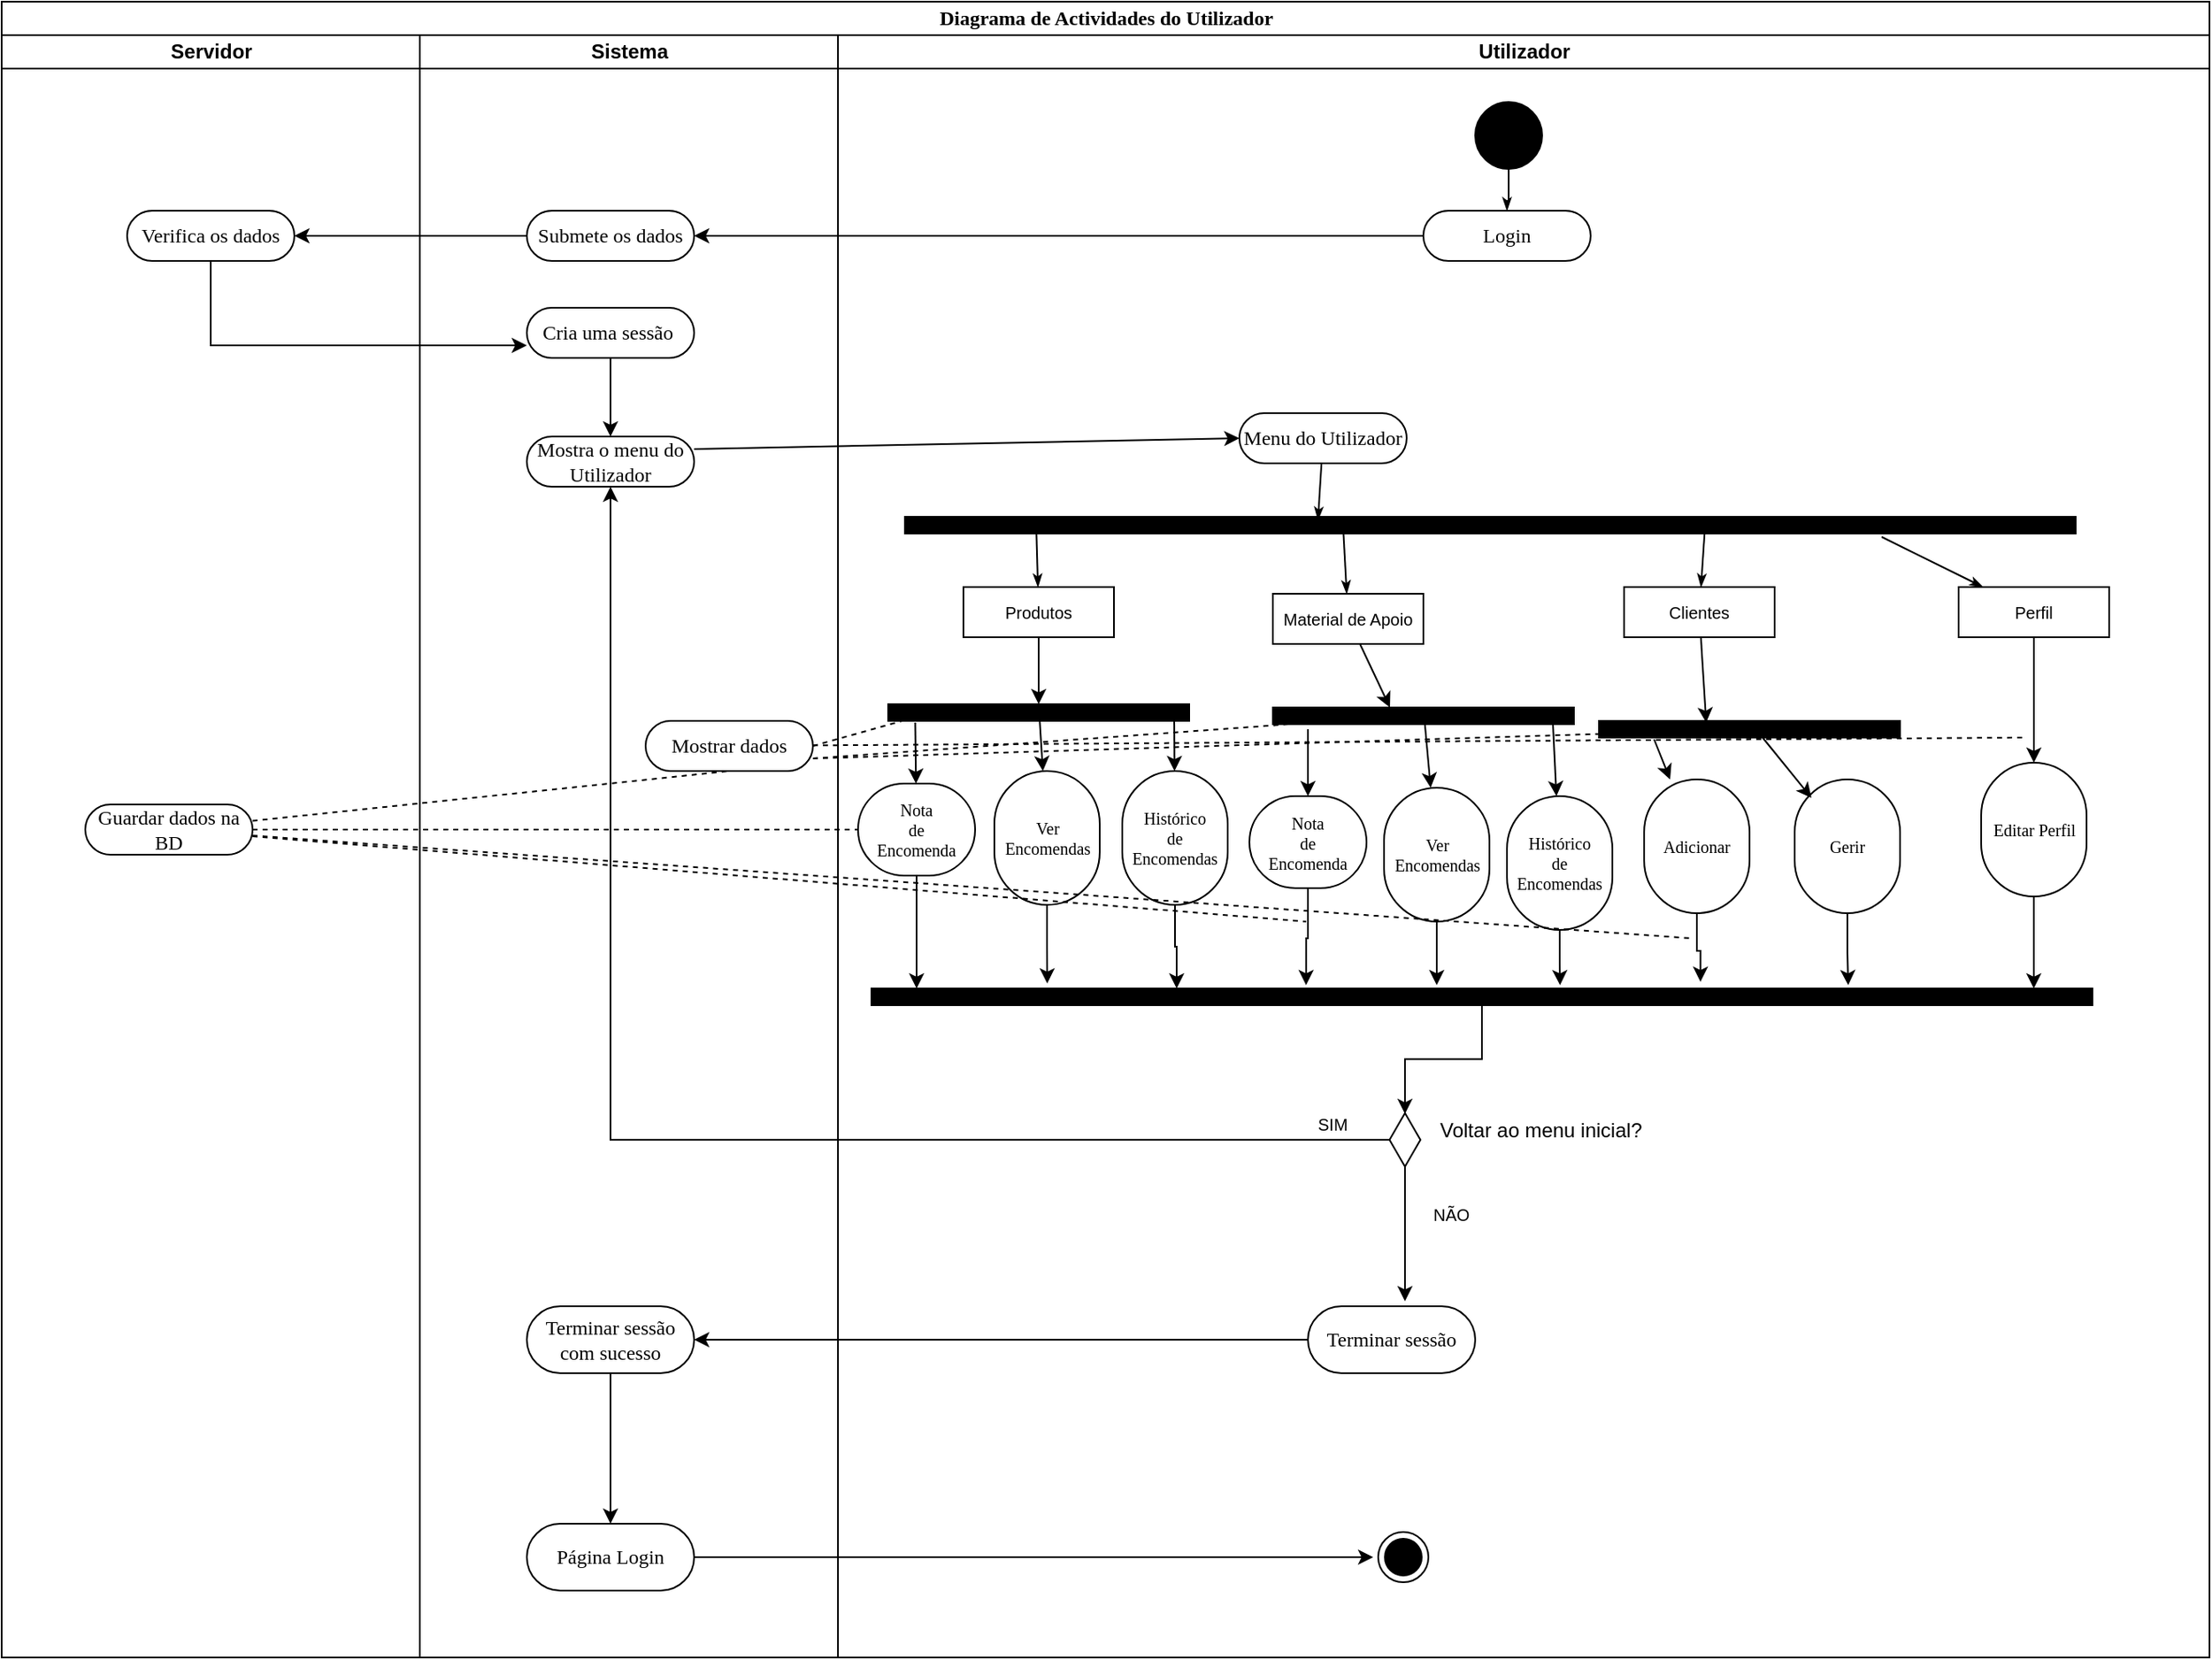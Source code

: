 <mxfile version="10.7.1" type="device"><diagram name="Page-1" id="0783ab3e-0a74-02c8-0abd-f7b4e66b4bec"><mxGraphModel dx="1394" dy="747" grid="1" gridSize="10" guides="1" tooltips="1" connect="1" arrows="1" fold="1" page="1" pageScale="1" pageWidth="850" pageHeight="1100" background="#ffffff" math="0" shadow="0"><root><mxCell id="0"/><mxCell id="1" parent="0"/><mxCell id="1c1d494c118603dd-1" value="Diagrama de Actividades do Utilizador" style="swimlane;html=1;childLayout=stackLayout;startSize=20;rounded=0;shadow=0;comic=0;labelBackgroundColor=none;strokeColor=#000000;strokeWidth=1;fillColor=#ffffff;fontFamily=Verdana;fontSize=12;fontColor=#000000;align=center;" parent="1" vertex="1"><mxGeometry x="40" y="20" width="1320" height="990" as="geometry"/></mxCell><mxCell id="1c1d494c118603dd-2" value="Servidor" style="swimlane;html=1;startSize=20;" parent="1c1d494c118603dd-1" vertex="1"><mxGeometry y="20" width="250" height="970" as="geometry"/></mxCell><mxCell id="5uIBPDxgQoCGLIKqk_p2-4" value="Verifica os dados" style="rounded=1;whiteSpace=wrap;html=1;shadow=0;comic=0;labelBackgroundColor=none;strokeColor=#000000;strokeWidth=1;fillColor=#ffffff;fontFamily=Verdana;fontSize=12;fontColor=#000000;align=center;arcSize=50;" parent="1c1d494c118603dd-2" vertex="1"><mxGeometry x="75" y="105" width="100" height="30" as="geometry"/></mxCell><mxCell id="5uIBPDxgQoCGLIKqk_p2-99" value="Guardar dados na BD" style="rounded=1;whiteSpace=wrap;html=1;shadow=0;comic=0;labelBackgroundColor=none;strokeColor=#000000;strokeWidth=1;fillColor=#ffffff;fontFamily=Verdana;fontSize=12;fontColor=#000000;align=center;arcSize=50;" parent="1c1d494c118603dd-2" vertex="1"><mxGeometry x="50" y="460" width="100" height="30" as="geometry"/></mxCell><mxCell id="5uIBPDxgQoCGLIKqk_p2-3" style="edgeStyle=orthogonalEdgeStyle;rounded=0;orthogonalLoop=1;jettySize=auto;html=1;entryX=1;entryY=0.5;entryDx=0;entryDy=0;" parent="1c1d494c118603dd-1" source="60571a20871a0731-8" target="5uIBPDxgQoCGLIKqk_p2-2" edge="1"><mxGeometry relative="1" as="geometry"/></mxCell><mxCell id="5uIBPDxgQoCGLIKqk_p2-5" style="edgeStyle=orthogonalEdgeStyle;rounded=0;orthogonalLoop=1;jettySize=auto;html=1;entryX=1;entryY=0.5;entryDx=0;entryDy=0;" parent="1c1d494c118603dd-1" source="5uIBPDxgQoCGLIKqk_p2-2" target="5uIBPDxgQoCGLIKqk_p2-4" edge="1"><mxGeometry relative="1" as="geometry"><mxPoint x="180" y="140" as="targetPoint"/></mxGeometry></mxCell><mxCell id="5uIBPDxgQoCGLIKqk_p2-10" style="edgeStyle=orthogonalEdgeStyle;rounded=0;orthogonalLoop=1;jettySize=auto;html=1;entryX=0;entryY=0.75;entryDx=0;entryDy=0;" parent="1c1d494c118603dd-1" source="5uIBPDxgQoCGLIKqk_p2-4" target="5uIBPDxgQoCGLIKqk_p2-7" edge="1"><mxGeometry relative="1" as="geometry"><mxPoint x="125" y="220" as="targetPoint"/><Array as="points"><mxPoint x="125" y="206"/></Array></mxGeometry></mxCell><mxCell id="5uIBPDxgQoCGLIKqk_p2-34" value="" style="endArrow=classic;html=1;exitX=1;exitY=0.25;exitDx=0;exitDy=0;entryX=0;entryY=0.5;entryDx=0;entryDy=0;" parent="1c1d494c118603dd-1" source="5uIBPDxgQoCGLIKqk_p2-12" target="1c1d494c118603dd-6" edge="1"><mxGeometry width="50" height="50" relative="1" as="geometry"><mxPoint x="456.5" y="271" as="sourcePoint"/><mxPoint x="457" y="311" as="targetPoint"/></mxGeometry></mxCell><mxCell id="5uIBPDxgQoCGLIKqk_p2-105" style="edgeStyle=orthogonalEdgeStyle;rounded=0;orthogonalLoop=1;jettySize=auto;html=1;entryX=1;entryY=0.5;entryDx=0;entryDy=0;fontSize=10;" parent="1c1d494c118603dd-1" source="5uIBPDxgQoCGLIKqk_p2-104" target="5uIBPDxgQoCGLIKqk_p2-100" edge="1"><mxGeometry relative="1" as="geometry"/></mxCell><mxCell id="1c1d494c118603dd-3" value="Sistema" style="swimlane;html=1;startSize=20;" parent="1c1d494c118603dd-1" vertex="1"><mxGeometry x="250" y="20" width="250" height="970" as="geometry"/></mxCell><mxCell id="5uIBPDxgQoCGLIKqk_p2-2" value="Submete os dados" style="rounded=1;whiteSpace=wrap;html=1;shadow=0;comic=0;labelBackgroundColor=none;strokeColor=#000000;strokeWidth=1;fillColor=#ffffff;fontFamily=Verdana;fontSize=12;fontColor=#000000;align=center;arcSize=50;" parent="1c1d494c118603dd-3" vertex="1"><mxGeometry x="64" y="105" width="100" height="30" as="geometry"/></mxCell><mxCell id="5uIBPDxgQoCGLIKqk_p2-7" value="Cria uma sessão&amp;nbsp;" style="rounded=1;whiteSpace=wrap;html=1;shadow=0;comic=0;labelBackgroundColor=none;strokeColor=#000000;strokeWidth=1;fillColor=#ffffff;fontFamily=Verdana;fontSize=12;fontColor=#000000;align=center;arcSize=50;" parent="1c1d494c118603dd-3" vertex="1"><mxGeometry x="64" y="163" width="100" height="30" as="geometry"/></mxCell><mxCell id="5uIBPDxgQoCGLIKqk_p2-12" value="Mostra o menu do Utilizador" style="rounded=1;whiteSpace=wrap;html=1;shadow=0;comic=0;labelBackgroundColor=none;strokeColor=#000000;strokeWidth=1;fillColor=#ffffff;fontFamily=Verdana;fontSize=12;fontColor=#000000;align=center;arcSize=50;" parent="1c1d494c118603dd-3" vertex="1"><mxGeometry x="64" y="240" width="100" height="30" as="geometry"/></mxCell><mxCell id="5uIBPDxgQoCGLIKqk_p2-103" style="edgeStyle=orthogonalEdgeStyle;rounded=0;orthogonalLoop=1;jettySize=auto;html=1;entryX=0.5;entryY=0;entryDx=0;entryDy=0;fontSize=10;" parent="1c1d494c118603dd-3" source="5uIBPDxgQoCGLIKqk_p2-100" target="5uIBPDxgQoCGLIKqk_p2-101" edge="1"><mxGeometry relative="1" as="geometry"/></mxCell><mxCell id="5uIBPDxgQoCGLIKqk_p2-100" value="Terminar sessão com sucesso" style="rounded=1;whiteSpace=wrap;html=1;shadow=0;comic=0;labelBackgroundColor=none;strokeColor=#000000;strokeWidth=1;fillColor=#ffffff;fontFamily=Verdana;fontSize=12;fontColor=#000000;align=center;arcSize=50;" parent="1c1d494c118603dd-3" vertex="1"><mxGeometry x="64" y="760" width="100" height="40" as="geometry"/></mxCell><mxCell id="5uIBPDxgQoCGLIKqk_p2-101" value="Página Login" style="rounded=1;whiteSpace=wrap;html=1;shadow=0;comic=0;labelBackgroundColor=none;strokeColor=#000000;strokeWidth=1;fillColor=#ffffff;fontFamily=Verdana;fontSize=12;fontColor=#000000;align=center;arcSize=50;" parent="1c1d494c118603dd-3" vertex="1"><mxGeometry x="64" y="890" width="100" height="40" as="geometry"/></mxCell><mxCell id="5uIBPDxgQoCGLIKqk_p2-98" value="Mostrar dados" style="rounded=1;whiteSpace=wrap;html=1;shadow=0;comic=0;labelBackgroundColor=none;strokeColor=#000000;strokeWidth=1;fillColor=#ffffff;fontFamily=Verdana;fontSize=12;fontColor=#000000;align=center;arcSize=50;" parent="1c1d494c118603dd-3" vertex="1"><mxGeometry x="135" y="410" width="100" height="30" as="geometry"/></mxCell><mxCell id="5uIBPDxgQoCGLIKqk_p2-121" style="edgeStyle=orthogonalEdgeStyle;rounded=0;orthogonalLoop=1;jettySize=auto;html=1;entryX=0.5;entryY=1;entryDx=0;entryDy=0;fontSize=10;" parent="1c1d494c118603dd-1" source="5uIBPDxgQoCGLIKqk_p2-119" target="5uIBPDxgQoCGLIKqk_p2-12" edge="1"><mxGeometry relative="1" as="geometry"/></mxCell><mxCell id="5uIBPDxgQoCGLIKqk_p2-138" value="" style="endArrow=none;dashed=1;html=1;fontSize=10;exitX=1;exitY=0.5;exitDx=0;exitDy=0;entryX=0.067;entryY=0.9;entryDx=0;entryDy=0;entryPerimeter=0;" parent="1c1d494c118603dd-1" source="5uIBPDxgQoCGLIKqk_p2-98" target="5uIBPDxgQoCGLIKqk_p2-32" edge="1"><mxGeometry width="50" height="50" relative="1" as="geometry"><mxPoint x="535" y="494.057" as="sourcePoint"/><mxPoint x="750" y="490" as="targetPoint"/></mxGeometry></mxCell><mxCell id="5uIBPDxgQoCGLIKqk_p2-139" value="" style="endArrow=none;dashed=1;html=1;fontSize=10;exitX=1;exitY=0.75;exitDx=0;exitDy=0;entryX=0.056;entryY=1;entryDx=0;entryDy=0;entryPerimeter=0;" parent="1c1d494c118603dd-1" source="5uIBPDxgQoCGLIKqk_p2-98" target="5uIBPDxgQoCGLIKqk_p2-76" edge="1"><mxGeometry width="50" height="50" relative="1" as="geometry"><mxPoint x="545" y="504.057" as="sourcePoint"/><mxPoint x="760" y="500" as="targetPoint"/></mxGeometry></mxCell><mxCell id="5uIBPDxgQoCGLIKqk_p2-142" value="" style="endArrow=none;dashed=1;html=1;fontSize=10;exitX=1;exitY=0.75;exitDx=0;exitDy=0;" parent="1c1d494c118603dd-1" source="5uIBPDxgQoCGLIKqk_p2-98" target="5uIBPDxgQoCGLIKqk_p2-85" edge="1"><mxGeometry width="50" height="50" relative="1" as="geometry"><mxPoint x="495" y="463" as="sourcePoint"/><mxPoint x="780" y="442" as="targetPoint"/></mxGeometry></mxCell><mxCell id="5uIBPDxgQoCGLIKqk_p2-144" value="" style="endArrow=none;dashed=1;html=1;fontSize=10;" parent="1c1d494c118603dd-1" source="5uIBPDxgQoCGLIKqk_p2-99" target="5uIBPDxgQoCGLIKqk_p2-36" edge="1"><mxGeometry width="50" height="50" relative="1" as="geometry"><mxPoint x="170" y="564" as="sourcePoint"/><mxPoint x="640" y="548.893" as="targetPoint"/></mxGeometry></mxCell><mxCell id="5uIBPDxgQoCGLIKqk_p2-158" value="" style="endArrow=none;dashed=1;html=1;fontSize=10;entryX=0.5;entryY=1;entryDx=0;entryDy=0;" parent="1c1d494c118603dd-1" source="5uIBPDxgQoCGLIKqk_p2-99" target="5uIBPDxgQoCGLIKqk_p2-98" edge="1"><mxGeometry width="50" height="50" relative="1" as="geometry"><mxPoint x="120" y="459" as="sourcePoint"/><mxPoint x="482" y="459" as="targetPoint"/></mxGeometry></mxCell><mxCell id="1c1d494c118603dd-4" value="Utilizador" style="swimlane;html=1;startSize=20;" parent="1c1d494c118603dd-1" vertex="1"><mxGeometry x="500" y="20" width="820" height="970" as="geometry"><mxRectangle x="500" y="20" width="80" height="970" as="alternateBounds"/></mxGeometry></mxCell><mxCell id="1c1d494c118603dd-27" style="edgeStyle=orthogonalEdgeStyle;rounded=0;html=1;labelBackgroundColor=none;startArrow=none;startFill=0;startSize=5;endArrow=classicThin;endFill=1;endSize=5;jettySize=auto;orthogonalLoop=1;strokeColor=#000000;strokeWidth=1;fontFamily=Verdana;fontSize=12;fontColor=#000000;" parent="1c1d494c118603dd-4" source="60571a20871a0731-4" target="60571a20871a0731-8" edge="1"><mxGeometry relative="1" as="geometry"/></mxCell><mxCell id="60571a20871a0731-4" value="" style="ellipse;whiteSpace=wrap;html=1;rounded=0;shadow=0;comic=0;labelBackgroundColor=none;strokeColor=#000000;strokeWidth=1;fillColor=#000000;fontFamily=Verdana;fontSize=12;fontColor=#000000;align=center;" parent="1c1d494c118603dd-4" vertex="1"><mxGeometry x="381" y="40" width="40" height="40" as="geometry"/></mxCell><mxCell id="60571a20871a0731-8" value="Login" style="rounded=1;whiteSpace=wrap;html=1;shadow=0;comic=0;labelBackgroundColor=none;strokeColor=#000000;strokeWidth=1;fillColor=#ffffff;fontFamily=Verdana;fontSize=12;fontColor=#000000;align=center;arcSize=50;" parent="1c1d494c118603dd-4" vertex="1"><mxGeometry x="350" y="105" width="100" height="30" as="geometry"/></mxCell><mxCell id="1c1d494c118603dd-6" value="Menu do Utilizador" style="rounded=1;whiteSpace=wrap;html=1;shadow=0;comic=0;labelBackgroundColor=none;strokeColor=#000000;strokeWidth=1;fillColor=#ffffff;fontFamily=Verdana;fontSize=12;fontColor=#000000;align=center;arcSize=50;" parent="1c1d494c118603dd-4" vertex="1"><mxGeometry x="240" y="226" width="100" height="30" as="geometry"/></mxCell><mxCell id="5uIBPDxgQoCGLIKqk_p2-14" value="" style="whiteSpace=wrap;html=1;rounded=0;shadow=0;comic=0;labelBackgroundColor=none;strokeColor=#000000;strokeWidth=1;fillColor=#000000;fontFamily=Verdana;fontSize=12;fontColor=#000000;align=center;rotation=0;" parent="1c1d494c118603dd-4" vertex="1"><mxGeometry x="40" y="288" width="700" height="10" as="geometry"/></mxCell><mxCell id="5uIBPDxgQoCGLIKqk_p2-21" style="edgeStyle=none;rounded=0;html=1;labelBackgroundColor=none;startArrow=none;startFill=0;startSize=5;endArrow=classicThin;endFill=1;endSize=5;jettySize=auto;orthogonalLoop=1;strokeColor=#000000;strokeWidth=1;fontFamily=Verdana;fontSize=12;fontColor=#000000;exitX=0.112;exitY=0.1;exitDx=0;exitDy=0;exitPerimeter=0;" parent="1c1d494c118603dd-4" source="5uIBPDxgQoCGLIKqk_p2-14" target="5uIBPDxgQoCGLIKqk_p2-22" edge="1"><mxGeometry relative="1" as="geometry"><mxPoint x="60" y="298" as="sourcePoint"/><mxPoint x="60.35" y="328" as="targetPoint"/></mxGeometry></mxCell><mxCell id="5uIBPDxgQoCGLIKqk_p2-22" value="&lt;font style=&quot;font-size: 10px&quot;&gt;Produtos&lt;/font&gt;" style="rounded=0;whiteSpace=wrap;html=1;" parent="1c1d494c118603dd-4" vertex="1"><mxGeometry x="75" y="330" width="90" height="30" as="geometry"/></mxCell><mxCell id="5uIBPDxgQoCGLIKqk_p2-23" value="&lt;font style=&quot;font-size: 10px&quot;&gt;Material de Apoio&lt;/font&gt;" style="rounded=0;whiteSpace=wrap;html=1;" parent="1c1d494c118603dd-4" vertex="1"><mxGeometry x="260" y="334" width="90" height="30" as="geometry"/></mxCell><mxCell id="5uIBPDxgQoCGLIKqk_p2-24" value="&lt;font style=&quot;font-size: 10px&quot;&gt;Clientes&lt;/font&gt;" style="rounded=0;whiteSpace=wrap;html=1;" parent="1c1d494c118603dd-4" vertex="1"><mxGeometry x="470" y="330" width="90" height="30" as="geometry"/></mxCell><mxCell id="5uIBPDxgQoCGLIKqk_p2-25" style="edgeStyle=none;rounded=0;html=1;labelBackgroundColor=none;startArrow=none;startFill=0;startSize=5;endArrow=classicThin;endFill=1;endSize=5;jettySize=auto;orthogonalLoop=1;strokeColor=#000000;strokeWidth=1;fontFamily=Verdana;fontSize=12;fontColor=#000000;exitX=0.374;exitY=0.2;exitDx=0;exitDy=0;exitPerimeter=0;" parent="1c1d494c118603dd-4" source="5uIBPDxgQoCGLIKqk_p2-14" target="5uIBPDxgQoCGLIKqk_p2-23" edge="1"><mxGeometry relative="1" as="geometry"><mxPoint x="155.55" y="300" as="sourcePoint"/><mxPoint x="155.85" y="330" as="targetPoint"/></mxGeometry></mxCell><mxCell id="5uIBPDxgQoCGLIKqk_p2-26" style="edgeStyle=none;rounded=0;html=1;labelBackgroundColor=none;startArrow=none;startFill=0;startSize=5;endArrow=classicThin;endFill=1;endSize=5;jettySize=auto;orthogonalLoop=1;strokeColor=#000000;strokeWidth=1;fontFamily=Verdana;fontSize=12;fontColor=#000000;exitX=0.683;exitY=1;exitDx=0;exitDy=0;exitPerimeter=0;" parent="1c1d494c118603dd-4" source="5uIBPDxgQoCGLIKqk_p2-14" target="5uIBPDxgQoCGLIKqk_p2-24" edge="1"><mxGeometry relative="1" as="geometry"><mxPoint x="254.55" y="298" as="sourcePoint"/><mxPoint x="254.85" y="328" as="targetPoint"/></mxGeometry></mxCell><mxCell id="5uIBPDxgQoCGLIKqk_p2-27" style="edgeStyle=none;rounded=0;html=1;labelBackgroundColor=none;startArrow=none;startFill=0;startSize=5;endArrow=classicThin;endFill=1;endSize=5;jettySize=auto;orthogonalLoop=1;strokeColor=#000000;strokeWidth=1;fontFamily=Verdana;fontSize=12;fontColor=#000000;" parent="1c1d494c118603dd-4" target="5uIBPDxgQoCGLIKqk_p2-28" edge="1"><mxGeometry relative="1" as="geometry"><mxPoint x="624" y="300" as="sourcePoint"/><mxPoint x="360.35" y="328" as="targetPoint"/></mxGeometry></mxCell><mxCell id="5uIBPDxgQoCGLIKqk_p2-28" value="&lt;font style=&quot;font-size: 10px&quot;&gt;Perfil&lt;/font&gt;" style="rounded=0;whiteSpace=wrap;html=1;" parent="1c1d494c118603dd-4" vertex="1"><mxGeometry x="670" y="330" width="90" height="30" as="geometry"/></mxCell><mxCell id="5uIBPDxgQoCGLIKqk_p2-31" value="" style="endArrow=classic;html=1;exitX=0.5;exitY=1;exitDx=0;exitDy=0;entryX=0.5;entryY=0;entryDx=0;entryDy=0;" parent="1c1d494c118603dd-4" source="5uIBPDxgQoCGLIKqk_p2-22" target="5uIBPDxgQoCGLIKqk_p2-32" edge="1"><mxGeometry width="50" height="50" relative="1" as="geometry"><mxPoint x="100" y="450" as="sourcePoint"/><mxPoint x="105" y="400" as="targetPoint"/></mxGeometry></mxCell><mxCell id="5uIBPDxgQoCGLIKqk_p2-32" value="" style="whiteSpace=wrap;html=1;rounded=0;shadow=0;comic=0;labelBackgroundColor=none;strokeColor=#000000;strokeWidth=1;fillColor=#000000;fontFamily=Verdana;fontSize=12;fontColor=#000000;align=center;rotation=0;" parent="1c1d494c118603dd-4" vertex="1"><mxGeometry x="30" y="400" width="180" height="10" as="geometry"/></mxCell><mxCell id="5uIBPDxgQoCGLIKqk_p2-110" style="edgeStyle=orthogonalEdgeStyle;rounded=0;orthogonalLoop=1;jettySize=auto;html=1;entryX=0.037;entryY=0;entryDx=0;entryDy=0;entryPerimeter=0;fontSize=10;" parent="1c1d494c118603dd-4" source="5uIBPDxgQoCGLIKqk_p2-36" target="5uIBPDxgQoCGLIKqk_p2-109" edge="1"><mxGeometry relative="1" as="geometry"/></mxCell><mxCell id="5uIBPDxgQoCGLIKqk_p2-36" value="Nota &lt;br&gt;de &lt;br&gt;Encomenda" style="rounded=1;whiteSpace=wrap;html=1;shadow=0;comic=0;labelBackgroundColor=none;strokeColor=#000000;strokeWidth=1;fillColor=#ffffff;fontFamily=Verdana;fontSize=10;fontColor=#000000;align=center;arcSize=50;" parent="1c1d494c118603dd-4" vertex="1"><mxGeometry x="12" y="447.5" width="70" height="55" as="geometry"/></mxCell><mxCell id="5uIBPDxgQoCGLIKqk_p2-111" style="edgeStyle=orthogonalEdgeStyle;rounded=0;orthogonalLoop=1;jettySize=auto;html=1;entryX=0.144;entryY=-0.3;entryDx=0;entryDy=0;entryPerimeter=0;fontSize=10;" parent="1c1d494c118603dd-4" source="5uIBPDxgQoCGLIKqk_p2-38" target="5uIBPDxgQoCGLIKqk_p2-109" edge="1"><mxGeometry relative="1" as="geometry"/></mxCell><mxCell id="5uIBPDxgQoCGLIKqk_p2-38" value="Ver &lt;br&gt;Encomendas" style="rounded=1;whiteSpace=wrap;html=1;shadow=0;comic=0;labelBackgroundColor=none;strokeColor=#000000;strokeWidth=1;fillColor=#ffffff;fontFamily=Verdana;fontSize=10;fontColor=#000000;align=center;arcSize=50;direction=south;" parent="1c1d494c118603dd-4" vertex="1"><mxGeometry x="93.5" y="440" width="63" height="80" as="geometry"/></mxCell><mxCell id="5uIBPDxgQoCGLIKqk_p2-40" value="" style="endArrow=classic;html=1;exitX=0.5;exitY=0;exitDx=0;exitDy=0;" parent="1c1d494c118603dd-4" source="5uIBPDxgQoCGLIKqk_p2-32" target="5uIBPDxgQoCGLIKqk_p2-38" edge="1"><mxGeometry width="50" height="50" relative="1" as="geometry"><mxPoint x="125" y="411" as="sourcePoint"/><mxPoint x="125" y="440" as="targetPoint"/></mxGeometry></mxCell><mxCell id="5uIBPDxgQoCGLIKqk_p2-112" style="edgeStyle=orthogonalEdgeStyle;rounded=0;orthogonalLoop=1;jettySize=auto;html=1;entryX=0.25;entryY=0;entryDx=0;entryDy=0;fontSize=10;" parent="1c1d494c118603dd-4" source="5uIBPDxgQoCGLIKqk_p2-41" target="5uIBPDxgQoCGLIKqk_p2-109" edge="1"><mxGeometry relative="1" as="geometry"/></mxCell><mxCell id="5uIBPDxgQoCGLIKqk_p2-41" value="Histórico&lt;br&gt;de&lt;br&gt;Encomendas&lt;br&gt;" style="rounded=1;whiteSpace=wrap;html=1;shadow=0;comic=0;labelBackgroundColor=none;strokeColor=#000000;strokeWidth=1;fillColor=#ffffff;fontFamily=Verdana;fontSize=10;fontColor=#000000;align=center;arcSize=50;direction=south;" parent="1c1d494c118603dd-4" vertex="1"><mxGeometry x="170" y="440" width="63" height="80" as="geometry"/></mxCell><mxCell id="5uIBPDxgQoCGLIKqk_p2-42" value="" style="endArrow=classic;html=1;" parent="1c1d494c118603dd-4" target="5uIBPDxgQoCGLIKqk_p2-41" edge="1"><mxGeometry width="50" height="50" relative="1" as="geometry"><mxPoint x="201" y="405" as="sourcePoint"/><mxPoint x="201" y="445" as="targetPoint"/></mxGeometry></mxCell><mxCell id="5uIBPDxgQoCGLIKqk_p2-35" value="" style="endArrow=classic;html=1;exitX=0.09;exitY=1.1;exitDx=0;exitDy=0;exitPerimeter=0;" parent="1c1d494c118603dd-4" source="5uIBPDxgQoCGLIKqk_p2-32" target="5uIBPDxgQoCGLIKqk_p2-36" edge="1"><mxGeometry width="50" height="50" relative="1" as="geometry"><mxPoint x="30" y="420" as="sourcePoint"/><mxPoint x="39" y="440" as="targetPoint"/></mxGeometry></mxCell><mxCell id="5uIBPDxgQoCGLIKqk_p2-47" value="" style="endArrow=classic;html=1;entryX=0.389;entryY=0;entryDx=0;entryDy=0;entryPerimeter=0;" parent="1c1d494c118603dd-4" source="5uIBPDxgQoCGLIKqk_p2-23" target="5uIBPDxgQoCGLIKqk_p2-76" edge="1"><mxGeometry width="50" height="50" relative="1" as="geometry"><mxPoint x="335" y="360" as="sourcePoint"/><mxPoint x="335" y="400" as="targetPoint"/></mxGeometry></mxCell><mxCell id="5uIBPDxgQoCGLIKqk_p2-76" value="" style="whiteSpace=wrap;html=1;rounded=0;shadow=0;comic=0;labelBackgroundColor=none;strokeColor=#000000;strokeWidth=1;fillColor=#000000;fontFamily=Verdana;fontSize=12;fontColor=#000000;align=center;rotation=0;" parent="1c1d494c118603dd-4" vertex="1"><mxGeometry x="260" y="402" width="180" height="10" as="geometry"/></mxCell><mxCell id="5uIBPDxgQoCGLIKqk_p2-77" value="Nota &lt;br&gt;de &lt;br&gt;Encomenda" style="rounded=1;whiteSpace=wrap;html=1;shadow=0;comic=0;labelBackgroundColor=none;strokeColor=#000000;strokeWidth=1;fillColor=#ffffff;fontFamily=Verdana;fontSize=10;fontColor=#000000;align=center;arcSize=50;" parent="1c1d494c118603dd-4" vertex="1"><mxGeometry x="246" y="455" width="70" height="55" as="geometry"/></mxCell><mxCell id="5uIBPDxgQoCGLIKqk_p2-114" style="edgeStyle=orthogonalEdgeStyle;rounded=0;orthogonalLoop=1;jettySize=auto;html=1;entryX=0.463;entryY=-0.2;entryDx=0;entryDy=0;entryPerimeter=0;fontSize=10;" parent="1c1d494c118603dd-4" source="5uIBPDxgQoCGLIKqk_p2-78" target="5uIBPDxgQoCGLIKqk_p2-109" edge="1"><mxGeometry relative="1" as="geometry"/></mxCell><mxCell id="5uIBPDxgQoCGLIKqk_p2-78" value="Ver &lt;br&gt;Encomendas" style="rounded=1;whiteSpace=wrap;html=1;shadow=0;comic=0;labelBackgroundColor=none;strokeColor=#000000;strokeWidth=1;fillColor=#ffffff;fontFamily=Verdana;fontSize=10;fontColor=#000000;align=center;arcSize=50;direction=south;" parent="1c1d494c118603dd-4" vertex="1"><mxGeometry x="326.5" y="450" width="63" height="80" as="geometry"/></mxCell><mxCell id="5uIBPDxgQoCGLIKqk_p2-115" style="edgeStyle=orthogonalEdgeStyle;rounded=0;orthogonalLoop=1;jettySize=auto;html=1;entryX=0.564;entryY=-0.2;entryDx=0;entryDy=0;entryPerimeter=0;fontSize=10;" parent="1c1d494c118603dd-4" source="5uIBPDxgQoCGLIKqk_p2-79" target="5uIBPDxgQoCGLIKqk_p2-109" edge="1"><mxGeometry relative="1" as="geometry"/></mxCell><mxCell id="5uIBPDxgQoCGLIKqk_p2-79" value="Histórico&lt;br&gt;de&lt;br&gt;Encomendas&lt;br&gt;" style="rounded=1;whiteSpace=wrap;html=1;shadow=0;comic=0;labelBackgroundColor=none;strokeColor=#000000;strokeWidth=1;fillColor=#ffffff;fontFamily=Verdana;fontSize=10;fontColor=#000000;align=center;arcSize=50;direction=south;" parent="1c1d494c118603dd-4" vertex="1"><mxGeometry x="400" y="455" width="63" height="80" as="geometry"/></mxCell><mxCell id="5uIBPDxgQoCGLIKqk_p2-80" value="" style="endArrow=classic;html=1;" parent="1c1d494c118603dd-4" target="5uIBPDxgQoCGLIKqk_p2-77" edge="1"><mxGeometry width="50" height="50" relative="1" as="geometry"><mxPoint x="281" y="415" as="sourcePoint"/><mxPoint x="280.733" y="455" as="targetPoint"/></mxGeometry></mxCell><mxCell id="5uIBPDxgQoCGLIKqk_p2-81" value="" style="endArrow=classic;html=1;exitX=0.5;exitY=0;exitDx=0;exitDy=0;" parent="1c1d494c118603dd-4" source="5uIBPDxgQoCGLIKqk_p2-76" target="5uIBPDxgQoCGLIKqk_p2-78" edge="1"><mxGeometry width="50" height="50" relative="1" as="geometry"><mxPoint x="359.5" y="420" as="sourcePoint"/><mxPoint x="359.733" y="455" as="targetPoint"/></mxGeometry></mxCell><mxCell id="5uIBPDxgQoCGLIKqk_p2-82" value="" style="endArrow=classic;html=1;exitX=0.928;exitY=0.1;exitDx=0;exitDy=0;exitPerimeter=0;" parent="1c1d494c118603dd-4" source="5uIBPDxgQoCGLIKqk_p2-76" target="5uIBPDxgQoCGLIKqk_p2-79" edge="1"><mxGeometry width="50" height="50" relative="1" as="geometry"><mxPoint x="430" y="415" as="sourcePoint"/><mxPoint x="433.056" y="465" as="targetPoint"/></mxGeometry></mxCell><mxCell id="5uIBPDxgQoCGLIKqk_p2-85" value="" style="whiteSpace=wrap;html=1;rounded=0;shadow=0;comic=0;labelBackgroundColor=none;strokeColor=#000000;strokeWidth=1;fillColor=#000000;fontFamily=Verdana;fontSize=12;fontColor=#000000;align=center;rotation=0;" parent="1c1d494c118603dd-4" vertex="1"><mxGeometry x="455" y="410" width="180" height="10" as="geometry"/></mxCell><mxCell id="5uIBPDxgQoCGLIKqk_p2-86" value="" style="endArrow=classic;html=1;entryX=0.356;entryY=0.1;entryDx=0;entryDy=0;entryPerimeter=0;" parent="1c1d494c118603dd-4" source="5uIBPDxgQoCGLIKqk_p2-24" target="5uIBPDxgQoCGLIKqk_p2-85" edge="1"><mxGeometry width="50" height="50" relative="1" as="geometry"><mxPoint x="510" y="354" as="sourcePoint"/><mxPoint x="510" y="400" as="targetPoint"/></mxGeometry></mxCell><mxCell id="5uIBPDxgQoCGLIKqk_p2-116" style="edgeStyle=orthogonalEdgeStyle;rounded=0;orthogonalLoop=1;jettySize=auto;html=1;entryX=0.679;entryY=-0.4;entryDx=0;entryDy=0;entryPerimeter=0;fontSize=10;" parent="1c1d494c118603dd-4" source="5uIBPDxgQoCGLIKqk_p2-87" target="5uIBPDxgQoCGLIKqk_p2-109" edge="1"><mxGeometry relative="1" as="geometry"/></mxCell><mxCell id="5uIBPDxgQoCGLIKqk_p2-87" value="Adicionar&lt;br&gt;" style="rounded=1;whiteSpace=wrap;html=1;shadow=0;comic=0;labelBackgroundColor=none;strokeColor=#000000;strokeWidth=1;fillColor=#ffffff;fontFamily=Verdana;fontSize=10;fontColor=#000000;align=center;arcSize=50;direction=south;" parent="1c1d494c118603dd-4" vertex="1"><mxGeometry x="482" y="445" width="63" height="80" as="geometry"/></mxCell><mxCell id="5uIBPDxgQoCGLIKqk_p2-117" style="edgeStyle=orthogonalEdgeStyle;rounded=0;orthogonalLoop=1;jettySize=auto;html=1;entryX=0.8;entryY=-0.2;entryDx=0;entryDy=0;entryPerimeter=0;fontSize=10;" parent="1c1d494c118603dd-4" source="5uIBPDxgQoCGLIKqk_p2-88" target="5uIBPDxgQoCGLIKqk_p2-109" edge="1"><mxGeometry relative="1" as="geometry"/></mxCell><mxCell id="5uIBPDxgQoCGLIKqk_p2-88" value="Gerir&lt;br&gt;" style="rounded=1;whiteSpace=wrap;html=1;shadow=0;comic=0;labelBackgroundColor=none;strokeColor=#000000;strokeWidth=1;fillColor=#ffffff;fontFamily=Verdana;fontSize=10;fontColor=#000000;align=center;arcSize=50;direction=south;" parent="1c1d494c118603dd-4" vertex="1"><mxGeometry x="572" y="445" width="63" height="80" as="geometry"/></mxCell><mxCell id="5uIBPDxgQoCGLIKqk_p2-89" value="" style="endArrow=classic;html=1;exitX=0.183;exitY=1.1;exitDx=0;exitDy=0;exitPerimeter=0;" parent="1c1d494c118603dd-4" source="5uIBPDxgQoCGLIKqk_p2-85" target="5uIBPDxgQoCGLIKqk_p2-87" edge="1"><mxGeometry width="50" height="50" relative="1" as="geometry"><mxPoint x="500.5" y="418" as="sourcePoint"/><mxPoint x="500.238" y="462" as="targetPoint"/></mxGeometry></mxCell><mxCell id="5uIBPDxgQoCGLIKqk_p2-90" value="" style="endArrow=classic;html=1;exitX=0.539;exitY=0.9;exitDx=0;exitDy=0;exitPerimeter=0;entryX=0.138;entryY=0.841;entryDx=0;entryDy=0;entryPerimeter=0;" parent="1c1d494c118603dd-4" source="5uIBPDxgQoCGLIKqk_p2-85" target="5uIBPDxgQoCGLIKqk_p2-88" edge="1"><mxGeometry width="50" height="50" relative="1" as="geometry"><mxPoint x="560" y="420" as="sourcePoint"/><mxPoint x="559.738" y="464" as="targetPoint"/></mxGeometry></mxCell><mxCell id="5uIBPDxgQoCGLIKqk_p2-92" value="" style="endArrow=classic;html=1;" parent="1c1d494c118603dd-4" target="5uIBPDxgQoCGLIKqk_p2-94" edge="1"><mxGeometry width="50" height="50" relative="1" as="geometry"><mxPoint x="715" y="360" as="sourcePoint"/><mxPoint x="716.5" y="411" as="targetPoint"/></mxGeometry></mxCell><mxCell id="5uIBPDxgQoCGLIKqk_p2-118" style="edgeStyle=orthogonalEdgeStyle;rounded=0;orthogonalLoop=1;jettySize=auto;html=1;entryX=0.952;entryY=0;entryDx=0;entryDy=0;entryPerimeter=0;fontSize=10;" parent="1c1d494c118603dd-4" source="5uIBPDxgQoCGLIKqk_p2-94" target="5uIBPDxgQoCGLIKqk_p2-109" edge="1"><mxGeometry relative="1" as="geometry"/></mxCell><mxCell id="5uIBPDxgQoCGLIKqk_p2-94" value="Editar Perfil&lt;br&gt;" style="rounded=1;whiteSpace=wrap;html=1;shadow=0;comic=0;labelBackgroundColor=none;strokeColor=#000000;strokeWidth=1;fillColor=#ffffff;fontFamily=Verdana;fontSize=10;fontColor=#000000;align=center;arcSize=50;direction=south;" parent="1c1d494c118603dd-4" vertex="1"><mxGeometry x="683.5" y="435" width="63" height="80" as="geometry"/></mxCell><mxCell id="5uIBPDxgQoCGLIKqk_p2-104" value="Terminar sessão" style="rounded=1;whiteSpace=wrap;html=1;shadow=0;comic=0;labelBackgroundColor=none;strokeColor=#000000;strokeWidth=1;fillColor=#ffffff;fontFamily=Verdana;fontSize=12;fontColor=#000000;align=center;arcSize=50;" parent="1c1d494c118603dd-4" vertex="1"><mxGeometry x="281" y="760" width="100" height="40" as="geometry"/></mxCell><mxCell id="5uIBPDxgQoCGLIKqk_p2-108" value="" style="ellipse;html=1;shape=endState;fillColor=#000000;strokeColor=#000000;fontSize=10;" parent="1c1d494c118603dd-4" vertex="1"><mxGeometry x="323" y="895" width="30" height="30" as="geometry"/></mxCell><mxCell id="5uIBPDxgQoCGLIKqk_p2-120" style="edgeStyle=orthogonalEdgeStyle;rounded=0;orthogonalLoop=1;jettySize=auto;html=1;entryX=0.984;entryY=0.5;entryDx=0;entryDy=0;entryPerimeter=0;fontSize=10;" parent="1c1d494c118603dd-4" source="5uIBPDxgQoCGLIKqk_p2-109" target="5uIBPDxgQoCGLIKqk_p2-119" edge="1"><mxGeometry relative="1" as="geometry"/></mxCell><mxCell id="5uIBPDxgQoCGLIKqk_p2-109" value="" style="whiteSpace=wrap;html=1;rounded=0;shadow=0;comic=0;labelBackgroundColor=none;strokeColor=#000000;strokeWidth=1;fillColor=#000000;fontFamily=Verdana;fontSize=12;fontColor=#000000;align=center;rotation=0;" parent="1c1d494c118603dd-4" vertex="1"><mxGeometry x="20" y="570" width="730" height="10" as="geometry"/></mxCell><mxCell id="5uIBPDxgQoCGLIKqk_p2-113" style="edgeStyle=orthogonalEdgeStyle;rounded=0;orthogonalLoop=1;jettySize=auto;html=1;fontSize=10;entryX=0.356;entryY=-0.2;entryDx=0;entryDy=0;entryPerimeter=0;" parent="1c1d494c118603dd-4" source="5uIBPDxgQoCGLIKqk_p2-77" target="5uIBPDxgQoCGLIKqk_p2-109" edge="1"><mxGeometry relative="1" as="geometry"><mxPoint x="281" y="560" as="targetPoint"/></mxGeometry></mxCell><mxCell id="5uIBPDxgQoCGLIKqk_p2-125" style="edgeStyle=orthogonalEdgeStyle;rounded=0;orthogonalLoop=1;jettySize=auto;html=1;entryX=0.58;entryY=-0.075;entryDx=0;entryDy=0;entryPerimeter=0;fontSize=10;" parent="1c1d494c118603dd-4" source="5uIBPDxgQoCGLIKqk_p2-119" target="5uIBPDxgQoCGLIKqk_p2-104" edge="1"><mxGeometry relative="1" as="geometry"/></mxCell><mxCell id="5uIBPDxgQoCGLIKqk_p2-119" value="" style="html=1;whiteSpace=wrap;aspect=fixed;shape=isoRectangle;strokeColor=#000000;fontSize=10;rotation=-90;" parent="1c1d494c118603dd-4" vertex="1"><mxGeometry x="323" y="651" width="32" height="19" as="geometry"/></mxCell><mxCell id="5uIBPDxgQoCGLIKqk_p2-11" style="edgeStyle=orthogonalEdgeStyle;rounded=0;orthogonalLoop=1;jettySize=auto;html=1;" parent="1" source="5uIBPDxgQoCGLIKqk_p2-7" edge="1"><mxGeometry relative="1" as="geometry"><mxPoint x="404" y="280" as="targetPoint"/></mxGeometry></mxCell><mxCell id="5uIBPDxgQoCGLIKqk_p2-30" style="edgeStyle=none;rounded=0;html=1;labelBackgroundColor=none;startArrow=none;startFill=0;startSize=5;endArrow=classicThin;endFill=1;endSize=5;jettySize=auto;orthogonalLoop=1;strokeColor=#000000;strokeWidth=1;fontFamily=Verdana;fontSize=12;fontColor=#000000;" parent="1" source="1c1d494c118603dd-6" edge="1"><mxGeometry relative="1" as="geometry"><mxPoint x="827.447" y="296" as="sourcePoint"/><mxPoint x="827" y="330" as="targetPoint"/></mxGeometry></mxCell><mxCell id="5uIBPDxgQoCGLIKqk_p2-43" style="edgeStyle=orthogonalEdgeStyle;rounded=0;orthogonalLoop=1;jettySize=auto;html=1;exitX=0.5;exitY=0;exitDx=0;exitDy=0;fontSize=10;" parent="1" source="5uIBPDxgQoCGLIKqk_p2-32" edge="1"><mxGeometry relative="1" as="geometry"><mxPoint x="660" y="450" as="targetPoint"/></mxGeometry></mxCell><mxCell id="5uIBPDxgQoCGLIKqk_p2-106" style="edgeStyle=orthogonalEdgeStyle;rounded=0;orthogonalLoop=1;jettySize=auto;html=1;fontSize=10;" parent="1" source="5uIBPDxgQoCGLIKqk_p2-101" edge="1"><mxGeometry relative="1" as="geometry"><mxPoint x="860" y="950" as="targetPoint"/></mxGeometry></mxCell><mxCell id="5uIBPDxgQoCGLIKqk_p2-124" value="SIM" style="text;html=1;resizable=0;points=[];autosize=1;align=left;verticalAlign=top;spacingTop=-4;fontSize=10;" parent="1" vertex="1"><mxGeometry x="825" y="683" width="30" height="10" as="geometry"/></mxCell><mxCell id="5uIBPDxgQoCGLIKqk_p2-126" value="NÃO" style="text;html=1;resizable=0;points=[];autosize=1;align=left;verticalAlign=top;spacingTop=-4;fontSize=10;" parent="1" vertex="1"><mxGeometry x="894" y="737" width="40" height="10" as="geometry"/></mxCell><mxCell id="5uIBPDxgQoCGLIKqk_p2-127" value="&lt;font style=&quot;font-size: 12px&quot;&gt;Voltar ao menu inicial?&lt;/font&gt;" style="text;html=1;resizable=0;points=[];autosize=1;align=left;verticalAlign=top;spacingTop=-4;fontSize=10;" parent="1" vertex="1"><mxGeometry x="898" y="685" width="140" height="10" as="geometry"/></mxCell><mxCell id="5uIBPDxgQoCGLIKqk_p2-143" value="" style="endArrow=none;dashed=1;html=1;fontSize=10;" parent="1" source="5uIBPDxgQoCGLIKqk_p2-98" edge="1"><mxGeometry width="50" height="50" relative="1" as="geometry"><mxPoint x="545" y="493" as="sourcePoint"/><mxPoint x="1250" y="460" as="targetPoint"/></mxGeometry></mxCell><mxCell id="5uIBPDxgQoCGLIKqk_p2-153" value="" style="endArrow=none;dashed=1;html=1;fontSize=10;" parent="1" source="5uIBPDxgQoCGLIKqk_p2-99" edge="1"><mxGeometry width="50" height="50" relative="1" as="geometry"><mxPoint x="220" y="577.974" as="sourcePoint"/><mxPoint x="820" y="570" as="targetPoint"/></mxGeometry></mxCell><mxCell id="5uIBPDxgQoCGLIKqk_p2-157" value="" style="endArrow=none;dashed=1;html=1;fontSize=10;" parent="1" source="5uIBPDxgQoCGLIKqk_p2-99" edge="1"><mxGeometry width="50" height="50" relative="1" as="geometry"><mxPoint x="220" y="584.621" as="sourcePoint"/><mxPoint x="1050" y="580" as="targetPoint"/></mxGeometry></mxCell></root></mxGraphModel></diagram><diagram name="Copy of Page-1" id="togIIU4h39ZJMzLA3w5I"><mxGraphModel dx="1394" dy="747" grid="1" gridSize="10" guides="1" tooltips="1" connect="1" arrows="1" fold="1" page="1" pageScale="1" pageWidth="850" pageHeight="1100" background="#ffffff" math="0" shadow="0"><root><mxCell id="m6XSkWbEEkaC1YSinx8I-0"/><mxCell id="m6XSkWbEEkaC1YSinx8I-1" parent="m6XSkWbEEkaC1YSinx8I-0"/><mxCell id="m6XSkWbEEkaC1YSinx8I-2" value="Diagrama de Actividades do Gestor" style="swimlane;html=1;childLayout=stackLayout;startSize=20;rounded=0;shadow=0;comic=0;labelBackgroundColor=none;strokeColor=#000000;strokeWidth=1;fillColor=#ffffff;fontFamily=Verdana;fontSize=12;fontColor=#000000;align=center;" vertex="1" parent="m6XSkWbEEkaC1YSinx8I-1"><mxGeometry x="40" y="20" width="1630" height="990" as="geometry"/></mxCell><mxCell id="m6XSkWbEEkaC1YSinx8I-3" value="Servidor" style="swimlane;html=1;startSize=20;" vertex="1" parent="m6XSkWbEEkaC1YSinx8I-2"><mxGeometry y="20" width="250" height="970" as="geometry"/></mxCell><mxCell id="m6XSkWbEEkaC1YSinx8I-4" value="Verifica os dados" style="rounded=1;whiteSpace=wrap;html=1;shadow=0;comic=0;labelBackgroundColor=none;strokeColor=#000000;strokeWidth=1;fillColor=#ffffff;fontFamily=Verdana;fontSize=12;fontColor=#000000;align=center;arcSize=50;" vertex="1" parent="m6XSkWbEEkaC1YSinx8I-3"><mxGeometry x="75" y="105" width="100" height="30" as="geometry"/></mxCell><mxCell id="m6XSkWbEEkaC1YSinx8I-5" value="Guardar dados na BD" style="rounded=1;whiteSpace=wrap;html=1;shadow=0;comic=0;labelBackgroundColor=none;strokeColor=#000000;strokeWidth=1;fillColor=#ffffff;fontFamily=Verdana;fontSize=12;fontColor=#000000;align=center;arcSize=50;" vertex="1" parent="m6XSkWbEEkaC1YSinx8I-3"><mxGeometry x="50" y="460" width="100" height="30" as="geometry"/></mxCell><mxCell id="m6XSkWbEEkaC1YSinx8I-6" style="edgeStyle=orthogonalEdgeStyle;rounded=0;orthogonalLoop=1;jettySize=auto;html=1;entryX=1;entryY=0.5;entryDx=0;entryDy=0;" edge="1" parent="m6XSkWbEEkaC1YSinx8I-2" source="m6XSkWbEEkaC1YSinx8I-28" target="m6XSkWbEEkaC1YSinx8I-12"><mxGeometry relative="1" as="geometry"/></mxCell><mxCell id="m6XSkWbEEkaC1YSinx8I-7" style="edgeStyle=orthogonalEdgeStyle;rounded=0;orthogonalLoop=1;jettySize=auto;html=1;entryX=1;entryY=0.5;entryDx=0;entryDy=0;" edge="1" parent="m6XSkWbEEkaC1YSinx8I-2" source="m6XSkWbEEkaC1YSinx8I-12" target="m6XSkWbEEkaC1YSinx8I-4"><mxGeometry relative="1" as="geometry"><mxPoint x="180" y="140" as="targetPoint"/></mxGeometry></mxCell><mxCell id="m6XSkWbEEkaC1YSinx8I-8" style="edgeStyle=orthogonalEdgeStyle;rounded=0;orthogonalLoop=1;jettySize=auto;html=1;entryX=0;entryY=0.75;entryDx=0;entryDy=0;" edge="1" parent="m6XSkWbEEkaC1YSinx8I-2" source="m6XSkWbEEkaC1YSinx8I-4" target="m6XSkWbEEkaC1YSinx8I-13"><mxGeometry relative="1" as="geometry"><mxPoint x="125" y="220" as="targetPoint"/><Array as="points"><mxPoint x="125" y="206"/></Array></mxGeometry></mxCell><mxCell id="m6XSkWbEEkaC1YSinx8I-10" style="edgeStyle=orthogonalEdgeStyle;rounded=0;orthogonalLoop=1;jettySize=auto;html=1;entryX=1;entryY=0.5;entryDx=0;entryDy=0;fontSize=10;" edge="1" parent="m6XSkWbEEkaC1YSinx8I-2" source="m6XSkWbEEkaC1YSinx8I-71" target="m6XSkWbEEkaC1YSinx8I-16"><mxGeometry relative="1" as="geometry"/></mxCell><mxCell id="m6XSkWbEEkaC1YSinx8I-11" value="Sistema" style="swimlane;html=1;startSize=20;" vertex="1" parent="m6XSkWbEEkaC1YSinx8I-2"><mxGeometry x="250" y="20" width="250" height="970" as="geometry"/></mxCell><mxCell id="m6XSkWbEEkaC1YSinx8I-12" value="Submete os dados" style="rounded=1;whiteSpace=wrap;html=1;shadow=0;comic=0;labelBackgroundColor=none;strokeColor=#000000;strokeWidth=1;fillColor=#ffffff;fontFamily=Verdana;fontSize=12;fontColor=#000000;align=center;arcSize=50;" vertex="1" parent="m6XSkWbEEkaC1YSinx8I-11"><mxGeometry x="64" y="105" width="100" height="30" as="geometry"/></mxCell><mxCell id="m6XSkWbEEkaC1YSinx8I-13" value="Cria uma sessão&amp;nbsp;" style="rounded=1;whiteSpace=wrap;html=1;shadow=0;comic=0;labelBackgroundColor=none;strokeColor=#000000;strokeWidth=1;fillColor=#ffffff;fontFamily=Verdana;fontSize=12;fontColor=#000000;align=center;arcSize=50;" vertex="1" parent="m6XSkWbEEkaC1YSinx8I-11"><mxGeometry x="64" y="163" width="100" height="30" as="geometry"/></mxCell><mxCell id="m6XSkWbEEkaC1YSinx8I-14" value="Mostra o menu do Gestor" style="rounded=1;whiteSpace=wrap;html=1;shadow=0;comic=0;labelBackgroundColor=none;strokeColor=#000000;strokeWidth=1;fillColor=#ffffff;fontFamily=Verdana;fontSize=12;fontColor=#000000;align=center;arcSize=50;" vertex="1" parent="m6XSkWbEEkaC1YSinx8I-11"><mxGeometry x="64" y="225" width="100" height="30" as="geometry"/></mxCell><mxCell id="m6XSkWbEEkaC1YSinx8I-15" style="edgeStyle=orthogonalEdgeStyle;rounded=0;orthogonalLoop=1;jettySize=auto;html=1;entryX=0.5;entryY=0;entryDx=0;entryDy=0;fontSize=10;" edge="1" parent="m6XSkWbEEkaC1YSinx8I-11" source="m6XSkWbEEkaC1YSinx8I-16" target="m6XSkWbEEkaC1YSinx8I-17"><mxGeometry relative="1" as="geometry"/></mxCell><mxCell id="m6XSkWbEEkaC1YSinx8I-16" value="Terminar sessão com sucesso" style="rounded=1;whiteSpace=wrap;html=1;shadow=0;comic=0;labelBackgroundColor=none;strokeColor=#000000;strokeWidth=1;fillColor=#ffffff;fontFamily=Verdana;fontSize=12;fontColor=#000000;align=center;arcSize=50;" vertex="1" parent="m6XSkWbEEkaC1YSinx8I-11"><mxGeometry x="64" y="760" width="100" height="40" as="geometry"/></mxCell><mxCell id="m6XSkWbEEkaC1YSinx8I-17" value="Página Login" style="rounded=1;whiteSpace=wrap;html=1;shadow=0;comic=0;labelBackgroundColor=none;strokeColor=#000000;strokeWidth=1;fillColor=#ffffff;fontFamily=Verdana;fontSize=12;fontColor=#000000;align=center;arcSize=50;" vertex="1" parent="m6XSkWbEEkaC1YSinx8I-11"><mxGeometry x="64" y="890" width="100" height="40" as="geometry"/></mxCell><mxCell id="m6XSkWbEEkaC1YSinx8I-18" value="Mostrar dados" style="rounded=1;whiteSpace=wrap;html=1;shadow=0;comic=0;labelBackgroundColor=none;strokeColor=#000000;strokeWidth=1;fillColor=#ffffff;fontFamily=Verdana;fontSize=12;fontColor=#000000;align=center;arcSize=50;" vertex="1" parent="m6XSkWbEEkaC1YSinx8I-11"><mxGeometry x="135" y="410" width="100" height="30" as="geometry"/></mxCell><mxCell id="m6XSkWbEEkaC1YSinx8I-19" style="edgeStyle=orthogonalEdgeStyle;rounded=0;orthogonalLoop=1;jettySize=auto;html=1;entryX=0.5;entryY=1;entryDx=0;entryDy=0;fontSize=10;" edge="1" parent="m6XSkWbEEkaC1YSinx8I-2" source="m6XSkWbEEkaC1YSinx8I-77" target="m6XSkWbEEkaC1YSinx8I-14"><mxGeometry relative="1" as="geometry"/></mxCell><mxCell id="m6XSkWbEEkaC1YSinx8I-25" value="Gestor" style="swimlane;html=1;startSize=20;" vertex="1" parent="m6XSkWbEEkaC1YSinx8I-2"><mxGeometry x="500" y="20" width="1130" height="970" as="geometry"><mxRectangle x="500" y="20" width="80" height="970" as="alternateBounds"/></mxGeometry></mxCell><mxCell id="m6XSkWbEEkaC1YSinx8I-26" style="edgeStyle=orthogonalEdgeStyle;rounded=0;html=1;labelBackgroundColor=none;startArrow=none;startFill=0;startSize=5;endArrow=classicThin;endFill=1;endSize=5;jettySize=auto;orthogonalLoop=1;strokeColor=#000000;strokeWidth=1;fontFamily=Verdana;fontSize=12;fontColor=#000000;" edge="1" parent="m6XSkWbEEkaC1YSinx8I-25" source="m6XSkWbEEkaC1YSinx8I-27" target="m6XSkWbEEkaC1YSinx8I-28"><mxGeometry relative="1" as="geometry"/></mxCell><mxCell id="m6XSkWbEEkaC1YSinx8I-27" value="" style="ellipse;whiteSpace=wrap;html=1;rounded=0;shadow=0;comic=0;labelBackgroundColor=none;strokeColor=#000000;strokeWidth=1;fillColor=#000000;fontFamily=Verdana;fontSize=12;fontColor=#000000;align=center;" vertex="1" parent="m6XSkWbEEkaC1YSinx8I-25"><mxGeometry x="381" y="40" width="40" height="40" as="geometry"/></mxCell><mxCell id="m6XSkWbEEkaC1YSinx8I-28" value="Login" style="rounded=1;whiteSpace=wrap;html=1;shadow=0;comic=0;labelBackgroundColor=none;strokeColor=#000000;strokeWidth=1;fillColor=#ffffff;fontFamily=Verdana;fontSize=12;fontColor=#000000;align=center;arcSize=50;" vertex="1" parent="m6XSkWbEEkaC1YSinx8I-25"><mxGeometry x="350" y="105" width="100" height="30" as="geometry"/></mxCell><mxCell id="P5Ivq_GtlU6bWXlTpOxu-84" style="edgeStyle=orthogonalEdgeStyle;rounded=0;orthogonalLoop=1;jettySize=auto;html=1;entryX=0.6;entryY=-0.1;entryDx=0;entryDy=0;entryPerimeter=0;" edge="1" parent="m6XSkWbEEkaC1YSinx8I-25" source="m6XSkWbEEkaC1YSinx8I-29" target="m6XSkWbEEkaC1YSinx8I-30"><mxGeometry relative="1" as="geometry"/></mxCell><mxCell id="m6XSkWbEEkaC1YSinx8I-29" value="Menu do Gestor" style="rounded=1;whiteSpace=wrap;html=1;shadow=0;comic=0;labelBackgroundColor=none;strokeColor=#000000;strokeWidth=1;fillColor=#ffffff;fontFamily=Verdana;fontSize=12;fontColor=#000000;align=center;arcSize=50;" vertex="1" parent="m6XSkWbEEkaC1YSinx8I-25"><mxGeometry x="632" y="225" width="100" height="30" as="geometry"/></mxCell><mxCell id="P5Ivq_GtlU6bWXlTpOxu-6" style="edgeStyle=orthogonalEdgeStyle;rounded=0;orthogonalLoop=1;jettySize=auto;html=1;" edge="1" parent="m6XSkWbEEkaC1YSinx8I-25" source="m6XSkWbEEkaC1YSinx8I-30" target="P5Ivq_GtlU6bWXlTpOxu-4"><mxGeometry relative="1" as="geometry"/></mxCell><mxCell id="P5Ivq_GtlU6bWXlTpOxu-7" style="edgeStyle=orthogonalEdgeStyle;rounded=0;orthogonalLoop=1;jettySize=auto;html=1;" edge="1" parent="m6XSkWbEEkaC1YSinx8I-25" source="m6XSkWbEEkaC1YSinx8I-30" target="m6XSkWbEEkaC1YSinx8I-34"><mxGeometry relative="1" as="geometry"/></mxCell><mxCell id="P5Ivq_GtlU6bWXlTpOxu-8" style="edgeStyle=orthogonalEdgeStyle;rounded=0;orthogonalLoop=1;jettySize=auto;html=1;entryX=0.5;entryY=0;entryDx=0;entryDy=0;" edge="1" parent="m6XSkWbEEkaC1YSinx8I-25" source="m6XSkWbEEkaC1YSinx8I-30" target="m6XSkWbEEkaC1YSinx8I-33"><mxGeometry relative="1" as="geometry"/></mxCell><mxCell id="P5Ivq_GtlU6bWXlTpOxu-9" style="edgeStyle=orthogonalEdgeStyle;rounded=0;orthogonalLoop=1;jettySize=auto;html=1;entryX=0.5;entryY=0;entryDx=0;entryDy=0;" edge="1" parent="m6XSkWbEEkaC1YSinx8I-25" source="m6XSkWbEEkaC1YSinx8I-30" target="m6XSkWbEEkaC1YSinx8I-32"><mxGeometry relative="1" as="geometry"/></mxCell><mxCell id="P5Ivq_GtlU6bWXlTpOxu-10" style="edgeStyle=orthogonalEdgeStyle;rounded=0;orthogonalLoop=1;jettySize=auto;html=1;" edge="1" parent="m6XSkWbEEkaC1YSinx8I-25" source="m6XSkWbEEkaC1YSinx8I-30" target="m6XSkWbEEkaC1YSinx8I-38"><mxGeometry relative="1" as="geometry"/></mxCell><mxCell id="m6XSkWbEEkaC1YSinx8I-30" value="" style="whiteSpace=wrap;html=1;rounded=0;shadow=0;comic=0;labelBackgroundColor=none;strokeColor=#000000;strokeWidth=1;fillColor=#000000;fontFamily=Verdana;fontSize=12;fontColor=#000000;align=center;rotation=0;" vertex="1" parent="m6XSkWbEEkaC1YSinx8I-25"><mxGeometry x="40" y="288" width="1070" height="10" as="geometry"/></mxCell><mxCell id="m6XSkWbEEkaC1YSinx8I-32" value="&lt;font style=&quot;font-size: 10px&quot;&gt;Produtos&lt;/font&gt;" style="rounded=0;whiteSpace=wrap;html=1;" vertex="1" parent="m6XSkWbEEkaC1YSinx8I-25"><mxGeometry x="75" y="330" width="55" height="20" as="geometry"/></mxCell><mxCell id="m6XSkWbEEkaC1YSinx8I-33" value="&lt;font style=&quot;font-size: 10px&quot;&gt;Material de Apoio&lt;/font&gt;" style="rounded=0;whiteSpace=wrap;html=1;" vertex="1" parent="m6XSkWbEEkaC1YSinx8I-25"><mxGeometry x="365" y="337" width="70" height="26" as="geometry"/></mxCell><mxCell id="m6XSkWbEEkaC1YSinx8I-34" value="&lt;font style=&quot;font-size: 10px&quot;&gt;Clientes&lt;/font&gt;" style="rounded=0;whiteSpace=wrap;html=1;" vertex="1" parent="m6XSkWbEEkaC1YSinx8I-25"><mxGeometry x="732" y="341.5" width="70" height="20" as="geometry"/></mxCell><mxCell id="m6XSkWbEEkaC1YSinx8I-38" value="&lt;font style=&quot;font-size: 10px&quot;&gt;Perfil&lt;/font&gt;" style="rounded=0;whiteSpace=wrap;html=1;" vertex="1" parent="m6XSkWbEEkaC1YSinx8I-25"><mxGeometry x="1040" y="330" width="60" height="20" as="geometry"/></mxCell><mxCell id="P5Ivq_GtlU6bWXlTpOxu-43" value="" style="edgeStyle=orthogonalEdgeStyle;rounded=0;orthogonalLoop=1;jettySize=auto;html=1;" edge="1" parent="m6XSkWbEEkaC1YSinx8I-25" source="m6XSkWbEEkaC1YSinx8I-40" target="m6XSkWbEEkaC1YSinx8I-42"><mxGeometry relative="1" as="geometry"/></mxCell><mxCell id="P5Ivq_GtlU6bWXlTpOxu-45" style="edgeStyle=orthogonalEdgeStyle;rounded=0;orthogonalLoop=1;jettySize=auto;html=1;entryX=0;entryY=0.5;entryDx=0;entryDy=0;" edge="1" parent="m6XSkWbEEkaC1YSinx8I-25" source="m6XSkWbEEkaC1YSinx8I-40" target="P5Ivq_GtlU6bWXlTpOxu-23"><mxGeometry relative="1" as="geometry"/></mxCell><mxCell id="P5Ivq_GtlU6bWXlTpOxu-46" style="edgeStyle=orthogonalEdgeStyle;rounded=0;orthogonalLoop=1;jettySize=auto;html=1;entryX=0.5;entryY=0;entryDx=0;entryDy=0;" edge="1" parent="m6XSkWbEEkaC1YSinx8I-25" source="m6XSkWbEEkaC1YSinx8I-40" target="P5Ivq_GtlU6bWXlTpOxu-22"><mxGeometry relative="1" as="geometry"/></mxCell><mxCell id="P5Ivq_GtlU6bWXlTpOxu-47" style="edgeStyle=orthogonalEdgeStyle;rounded=0;orthogonalLoop=1;jettySize=auto;html=1;entryX=0;entryY=0.5;entryDx=0;entryDy=0;" edge="1" parent="m6XSkWbEEkaC1YSinx8I-25" source="m6XSkWbEEkaC1YSinx8I-40" target="m6XSkWbEEkaC1YSinx8I-44"><mxGeometry relative="1" as="geometry"/></mxCell><mxCell id="P5Ivq_GtlU6bWXlTpOxu-48" style="edgeStyle=orthogonalEdgeStyle;rounded=0;orthogonalLoop=1;jettySize=auto;html=1;" edge="1" parent="m6XSkWbEEkaC1YSinx8I-25" source="m6XSkWbEEkaC1YSinx8I-40" target="m6XSkWbEEkaC1YSinx8I-47"><mxGeometry relative="1" as="geometry"/></mxCell><mxCell id="m6XSkWbEEkaC1YSinx8I-40" value="" style="whiteSpace=wrap;html=1;rounded=0;shadow=0;comic=0;labelBackgroundColor=none;strokeColor=#000000;strokeWidth=1;fillColor=#000000;fontFamily=Verdana;fontSize=12;fontColor=#000000;align=center;rotation=0;" vertex="1" parent="m6XSkWbEEkaC1YSinx8I-25"><mxGeometry x="35" y="375" width="275" height="10" as="geometry"/></mxCell><mxCell id="m6XSkWbEEkaC1YSinx8I-42" value="Nota &lt;br&gt;de &lt;br&gt;Encomenda" style="rounded=1;whiteSpace=wrap;html=1;shadow=0;comic=0;labelBackgroundColor=none;strokeColor=#000000;strokeWidth=1;fillColor=#ffffff;fontFamily=Verdana;fontSize=10;fontColor=#000000;align=center;arcSize=50;" vertex="1" parent="m6XSkWbEEkaC1YSinx8I-25"><mxGeometry x="125" y="432" width="68" height="53" as="geometry"/></mxCell><mxCell id="m6XSkWbEEkaC1YSinx8I-44" value="Ver &lt;br&gt;Encomendas" style="rounded=1;whiteSpace=wrap;html=1;shadow=0;comic=0;labelBackgroundColor=none;strokeColor=#000000;strokeWidth=1;fillColor=#ffffff;fontFamily=Verdana;fontSize=10;fontColor=#000000;align=center;arcSize=50;direction=south;" vertex="1" parent="m6XSkWbEEkaC1YSinx8I-25"><mxGeometry x="198" y="443.5" width="72" height="30" as="geometry"/></mxCell><mxCell id="m6XSkWbEEkaC1YSinx8I-47" value="Histórico&lt;br&gt;de&lt;br&gt;Encomendas&lt;br&gt;" style="rounded=1;whiteSpace=wrap;html=1;shadow=0;comic=0;labelBackgroundColor=none;strokeColor=#000000;strokeWidth=1;fillColor=#ffffff;fontFamily=Verdana;fontSize=10;fontColor=#000000;align=center;arcSize=50;direction=south;" vertex="1" parent="m6XSkWbEEkaC1YSinx8I-25"><mxGeometry x="270" y="438.5" width="79" height="40" as="geometry"/></mxCell><mxCell id="P5Ivq_GtlU6bWXlTpOxu-64" style="edgeStyle=orthogonalEdgeStyle;rounded=0;orthogonalLoop=1;jettySize=auto;html=1;" edge="1" parent="m6XSkWbEEkaC1YSinx8I-25" source="m6XSkWbEEkaC1YSinx8I-51" target="P5Ivq_GtlU6bWXlTpOxu-58"><mxGeometry relative="1" as="geometry"/></mxCell><mxCell id="P5Ivq_GtlU6bWXlTpOxu-66" style="edgeStyle=orthogonalEdgeStyle;rounded=0;orthogonalLoop=1;jettySize=auto;html=1;entryX=0.5;entryY=0;entryDx=0;entryDy=0;" edge="1" parent="m6XSkWbEEkaC1YSinx8I-25" source="m6XSkWbEEkaC1YSinx8I-51" target="P5Ivq_GtlU6bWXlTpOxu-55"><mxGeometry relative="1" as="geometry"/></mxCell><mxCell id="P5Ivq_GtlU6bWXlTpOxu-67" style="edgeStyle=orthogonalEdgeStyle;rounded=0;orthogonalLoop=1;jettySize=auto;html=1;entryX=0;entryY=0.5;entryDx=0;entryDy=0;" edge="1" parent="m6XSkWbEEkaC1YSinx8I-25" source="m6XSkWbEEkaC1YSinx8I-51" target="P5Ivq_GtlU6bWXlTpOxu-59"><mxGeometry relative="1" as="geometry"/></mxCell><mxCell id="P5Ivq_GtlU6bWXlTpOxu-68" style="edgeStyle=orthogonalEdgeStyle;rounded=0;orthogonalLoop=1;jettySize=auto;html=1;entryX=0;entryY=0.5;entryDx=0;entryDy=0;" edge="1" parent="m6XSkWbEEkaC1YSinx8I-25" source="m6XSkWbEEkaC1YSinx8I-51" target="P5Ivq_GtlU6bWXlTpOxu-56"><mxGeometry relative="1" as="geometry"/></mxCell><mxCell id="P5Ivq_GtlU6bWXlTpOxu-69" style="edgeStyle=orthogonalEdgeStyle;rounded=0;orthogonalLoop=1;jettySize=auto;html=1;entryX=0;entryY=0.5;entryDx=0;entryDy=0;" edge="1" parent="m6XSkWbEEkaC1YSinx8I-25" source="m6XSkWbEEkaC1YSinx8I-51" target="P5Ivq_GtlU6bWXlTpOxu-57"><mxGeometry relative="1" as="geometry"/></mxCell><mxCell id="m6XSkWbEEkaC1YSinx8I-51" value="" style="whiteSpace=wrap;html=1;rounded=0;shadow=0;comic=0;labelBackgroundColor=none;strokeColor=#000000;strokeWidth=1;fillColor=#000000;fontFamily=Verdana;fontSize=12;fontColor=#000000;align=center;rotation=0;" vertex="1" parent="m6XSkWbEEkaC1YSinx8I-25"><mxGeometry x="360" y="402" width="310" height="10" as="geometry"/></mxCell><mxCell id="P5Ivq_GtlU6bWXlTpOxu-76" style="edgeStyle=orthogonalEdgeStyle;rounded=0;orthogonalLoop=1;jettySize=auto;html=1;entryX=0.5;entryY=0;entryDx=0;entryDy=0;" edge="1" parent="m6XSkWbEEkaC1YSinx8I-25" source="m6XSkWbEEkaC1YSinx8I-60" target="P5Ivq_GtlU6bWXlTpOxu-72"><mxGeometry relative="1" as="geometry"/></mxCell><mxCell id="P5Ivq_GtlU6bWXlTpOxu-77" style="edgeStyle=orthogonalEdgeStyle;rounded=0;orthogonalLoop=1;jettySize=auto;html=1;entryX=0;entryY=0.5;entryDx=0;entryDy=0;" edge="1" parent="m6XSkWbEEkaC1YSinx8I-25" source="m6XSkWbEEkaC1YSinx8I-60" target="P5Ivq_GtlU6bWXlTpOxu-73"><mxGeometry relative="1" as="geometry"/></mxCell><mxCell id="m6XSkWbEEkaC1YSinx8I-60" value="" style="whiteSpace=wrap;html=1;rounded=0;shadow=0;comic=0;labelBackgroundColor=none;strokeColor=#000000;strokeWidth=1;fillColor=#000000;fontFamily=Verdana;fontSize=12;fontColor=#000000;align=center;rotation=0;" vertex="1" parent="m6XSkWbEEkaC1YSinx8I-25"><mxGeometry x="715" y="405" width="105" height="10" as="geometry"/></mxCell><mxCell id="m6XSkWbEEkaC1YSinx8I-70" value="Editar Perfil&lt;br&gt;" style="rounded=1;whiteSpace=wrap;html=1;shadow=0;comic=0;labelBackgroundColor=none;strokeColor=#000000;strokeWidth=1;fillColor=#ffffff;fontFamily=Verdana;fontSize=10;fontColor=#000000;align=center;arcSize=50;direction=south;" vertex="1" parent="m6XSkWbEEkaC1YSinx8I-25"><mxGeometry x="1037" y="420" width="63" height="80" as="geometry"/></mxCell><mxCell id="m6XSkWbEEkaC1YSinx8I-71" value="Terminar sessão" style="rounded=1;whiteSpace=wrap;html=1;shadow=0;comic=0;labelBackgroundColor=none;strokeColor=#000000;strokeWidth=1;fillColor=#ffffff;fontFamily=Verdana;fontSize=12;fontColor=#000000;align=center;arcSize=50;" vertex="1" parent="m6XSkWbEEkaC1YSinx8I-25"><mxGeometry x="281" y="760" width="100" height="40" as="geometry"/></mxCell><mxCell id="m6XSkWbEEkaC1YSinx8I-72" value="" style="ellipse;html=1;shape=endState;fillColor=#000000;strokeColor=#000000;fontSize=10;" vertex="1" parent="m6XSkWbEEkaC1YSinx8I-25"><mxGeometry x="323" y="895" width="30" height="30" as="geometry"/></mxCell><mxCell id="m6XSkWbEEkaC1YSinx8I-73" style="edgeStyle=orthogonalEdgeStyle;rounded=0;orthogonalLoop=1;jettySize=auto;html=1;entryX=0.984;entryY=0.5;entryDx=0;entryDy=0;entryPerimeter=0;fontSize=10;" edge="1" parent="m6XSkWbEEkaC1YSinx8I-25" source="m6XSkWbEEkaC1YSinx8I-74" target="m6XSkWbEEkaC1YSinx8I-77"><mxGeometry relative="1" as="geometry"/></mxCell><mxCell id="m6XSkWbEEkaC1YSinx8I-74" value="" style="whiteSpace=wrap;html=1;rounded=0;shadow=0;comic=0;labelBackgroundColor=none;strokeColor=#000000;strokeWidth=1;fillColor=#000000;fontFamily=Verdana;fontSize=12;fontColor=#000000;align=center;rotation=0;" vertex="1" parent="m6XSkWbEEkaC1YSinx8I-25"><mxGeometry x="20" y="570" width="1090" height="10" as="geometry"/></mxCell><mxCell id="m6XSkWbEEkaC1YSinx8I-76" style="edgeStyle=orthogonalEdgeStyle;rounded=0;orthogonalLoop=1;jettySize=auto;html=1;entryX=0.58;entryY=-0.075;entryDx=0;entryDy=0;entryPerimeter=0;fontSize=10;" edge="1" parent="m6XSkWbEEkaC1YSinx8I-25" source="m6XSkWbEEkaC1YSinx8I-77" target="m6XSkWbEEkaC1YSinx8I-71"><mxGeometry relative="1" as="geometry"/></mxCell><mxCell id="m6XSkWbEEkaC1YSinx8I-77" value="" style="html=1;whiteSpace=wrap;aspect=fixed;shape=isoRectangle;strokeColor=#000000;fontSize=10;rotation=-90;" vertex="1" parent="m6XSkWbEEkaC1YSinx8I-25"><mxGeometry x="323" y="651" width="32" height="19" as="geometry"/></mxCell><mxCell id="P5Ivq_GtlU6bWXlTpOxu-79" style="edgeStyle=orthogonalEdgeStyle;rounded=0;orthogonalLoop=1;jettySize=auto;html=1;entryX=0.5;entryY=0;entryDx=0;entryDy=0;" edge="1" parent="m6XSkWbEEkaC1YSinx8I-25" source="P5Ivq_GtlU6bWXlTpOxu-4" target="P5Ivq_GtlU6bWXlTpOxu-78"><mxGeometry relative="1" as="geometry"/></mxCell><mxCell id="P5Ivq_GtlU6bWXlTpOxu-4" value="&lt;font style=&quot;font-size: 10px&quot;&gt;Utilizadores&lt;/font&gt;" style="rounded=0;whiteSpace=wrap;html=1;" vertex="1" parent="m6XSkWbEEkaC1YSinx8I-25"><mxGeometry x="920" y="343" width="70" height="20" as="geometry"/></mxCell><mxCell id="P5Ivq_GtlU6bWXlTpOxu-22" value="Adicionar" style="rounded=1;whiteSpace=wrap;html=1;shadow=0;comic=0;labelBackgroundColor=none;strokeColor=#000000;strokeWidth=1;fillColor=#ffffff;fontFamily=Verdana;fontSize=10;fontColor=#000000;align=center;arcSize=50;" vertex="1" parent="m6XSkWbEEkaC1YSinx8I-25"><mxGeometry x="5" y="445" width="60" height="20" as="geometry"/></mxCell><mxCell id="P5Ivq_GtlU6bWXlTpOxu-23" value="Gerir" style="rounded=1;whiteSpace=wrap;html=1;shadow=0;comic=0;labelBackgroundColor=none;strokeColor=#000000;strokeWidth=1;fillColor=#ffffff;fontFamily=Verdana;fontSize=10;fontColor=#000000;align=center;arcSize=50;direction=south;" vertex="1" parent="m6XSkWbEEkaC1YSinx8I-25"><mxGeometry x="65" y="445" width="60" height="20" as="geometry"/></mxCell><mxCell id="P5Ivq_GtlU6bWXlTpOxu-55" value="Nota &lt;br&gt;de &lt;br&gt;Encomenda" style="rounded=1;whiteSpace=wrap;html=1;shadow=0;comic=0;labelBackgroundColor=none;strokeColor=#000000;strokeWidth=1;fillColor=#ffffff;fontFamily=Verdana;fontSize=10;fontColor=#000000;align=center;arcSize=50;" vertex="1" parent="m6XSkWbEEkaC1YSinx8I-25"><mxGeometry x="471" y="464.5" width="68" height="53" as="geometry"/></mxCell><mxCell id="P5Ivq_GtlU6bWXlTpOxu-56" value="Ver &lt;br&gt;Encomendas" style="rounded=1;whiteSpace=wrap;html=1;shadow=0;comic=0;labelBackgroundColor=none;strokeColor=#000000;strokeWidth=1;fillColor=#ffffff;fontFamily=Verdana;fontSize=10;fontColor=#000000;align=center;arcSize=50;direction=south;" vertex="1" parent="m6XSkWbEEkaC1YSinx8I-25"><mxGeometry x="542" y="473.5" width="72" height="30" as="geometry"/></mxCell><mxCell id="P5Ivq_GtlU6bWXlTpOxu-57" value="Histórico&lt;br&gt;de&lt;br&gt;Encomendas&lt;br&gt;" style="rounded=1;whiteSpace=wrap;html=1;shadow=0;comic=0;labelBackgroundColor=none;strokeColor=#000000;strokeWidth=1;fillColor=#ffffff;fontFamily=Verdana;fontSize=10;fontColor=#000000;align=center;arcSize=50;direction=south;" vertex="1" parent="m6XSkWbEEkaC1YSinx8I-25"><mxGeometry x="614" y="468.5" width="79" height="40" as="geometry"/></mxCell><mxCell id="P5Ivq_GtlU6bWXlTpOxu-58" value="Adicionar" style="rounded=1;whiteSpace=wrap;html=1;shadow=0;comic=0;labelBackgroundColor=none;strokeColor=#000000;strokeWidth=1;fillColor=#ffffff;fontFamily=Verdana;fontSize=10;fontColor=#000000;align=center;arcSize=50;" vertex="1" parent="m6XSkWbEEkaC1YSinx8I-25"><mxGeometry x="349" y="481" width="60" height="20" as="geometry"/></mxCell><mxCell id="P5Ivq_GtlU6bWXlTpOxu-59" value="Gerir" style="rounded=1;whiteSpace=wrap;html=1;shadow=0;comic=0;labelBackgroundColor=none;strokeColor=#000000;strokeWidth=1;fillColor=#ffffff;fontFamily=Verdana;fontSize=10;fontColor=#000000;align=center;arcSize=50;direction=south;" vertex="1" parent="m6XSkWbEEkaC1YSinx8I-25"><mxGeometry x="409" y="480" width="60" height="20" as="geometry"/></mxCell><mxCell id="P5Ivq_GtlU6bWXlTpOxu-72" value="Adicionar" style="rounded=1;whiteSpace=wrap;html=1;shadow=0;comic=0;labelBackgroundColor=none;strokeColor=#000000;strokeWidth=1;fillColor=#ffffff;fontFamily=Verdana;fontSize=10;fontColor=#000000;align=center;arcSize=50;" vertex="1" parent="m6XSkWbEEkaC1YSinx8I-25"><mxGeometry x="720" y="448.5" width="60" height="20" as="geometry"/></mxCell><mxCell id="P5Ivq_GtlU6bWXlTpOxu-73" value="Gerir" style="rounded=1;whiteSpace=wrap;html=1;shadow=0;comic=0;labelBackgroundColor=none;strokeColor=#000000;strokeWidth=1;fillColor=#ffffff;fontFamily=Verdana;fontSize=10;fontColor=#000000;align=center;arcSize=50;direction=south;" vertex="1" parent="m6XSkWbEEkaC1YSinx8I-25"><mxGeometry x="780" y="448.5" width="60" height="20" as="geometry"/></mxCell><mxCell id="P5Ivq_GtlU6bWXlTpOxu-74" value="Adicionar" style="rounded=1;whiteSpace=wrap;html=1;shadow=0;comic=0;labelBackgroundColor=none;strokeColor=#000000;strokeWidth=1;fillColor=#ffffff;fontFamily=Verdana;fontSize=10;fontColor=#000000;align=center;arcSize=50;" vertex="1" parent="m6XSkWbEEkaC1YSinx8I-25"><mxGeometry x="895" y="448.5" width="60" height="20" as="geometry"/></mxCell><mxCell id="P5Ivq_GtlU6bWXlTpOxu-75" value="Gerir" style="rounded=1;whiteSpace=wrap;html=1;shadow=0;comic=0;labelBackgroundColor=none;strokeColor=#000000;strokeWidth=1;fillColor=#ffffff;fontFamily=Verdana;fontSize=10;fontColor=#000000;align=center;arcSize=50;direction=south;" vertex="1" parent="m6XSkWbEEkaC1YSinx8I-25"><mxGeometry x="955" y="448.5" width="60" height="20" as="geometry"/></mxCell><mxCell id="P5Ivq_GtlU6bWXlTpOxu-80" style="edgeStyle=orthogonalEdgeStyle;rounded=0;orthogonalLoop=1;jettySize=auto;html=1;entryX=0.25;entryY=0;entryDx=0;entryDy=0;" edge="1" parent="m6XSkWbEEkaC1YSinx8I-25" source="P5Ivq_GtlU6bWXlTpOxu-78" target="P5Ivq_GtlU6bWXlTpOxu-74"><mxGeometry relative="1" as="geometry"/></mxCell><mxCell id="P5Ivq_GtlU6bWXlTpOxu-81" style="edgeStyle=orthogonalEdgeStyle;rounded=0;orthogonalLoop=1;jettySize=auto;html=1;entryX=0;entryY=0.25;entryDx=0;entryDy=0;" edge="1" parent="m6XSkWbEEkaC1YSinx8I-25" source="P5Ivq_GtlU6bWXlTpOxu-78" target="P5Ivq_GtlU6bWXlTpOxu-75"><mxGeometry relative="1" as="geometry"/></mxCell><mxCell id="P5Ivq_GtlU6bWXlTpOxu-78" value="" style="whiteSpace=wrap;html=1;rounded=0;shadow=0;comic=0;labelBackgroundColor=none;strokeColor=#000000;strokeWidth=1;fillColor=#000000;fontFamily=Verdana;fontSize=12;fontColor=#000000;align=center;rotation=0;" vertex="1" parent="m6XSkWbEEkaC1YSinx8I-25"><mxGeometry x="906.5" y="410" width="97" height="10" as="geometry"/></mxCell><mxCell id="P5Ivq_GtlU6bWXlTpOxu-83" style="edgeStyle=orthogonalEdgeStyle;rounded=0;orthogonalLoop=1;jettySize=auto;html=1;entryX=0;entryY=0.5;entryDx=0;entryDy=0;" edge="1" parent="m6XSkWbEEkaC1YSinx8I-2" source="m6XSkWbEEkaC1YSinx8I-14" target="m6XSkWbEEkaC1YSinx8I-29"><mxGeometry relative="1" as="geometry"/></mxCell><mxCell id="m6XSkWbEEkaC1YSinx8I-78" style="edgeStyle=orthogonalEdgeStyle;rounded=0;orthogonalLoop=1;jettySize=auto;html=1;" edge="1" parent="m6XSkWbEEkaC1YSinx8I-1" source="m6XSkWbEEkaC1YSinx8I-13"><mxGeometry relative="1" as="geometry"><mxPoint x="404" y="280" as="targetPoint"/></mxGeometry></mxCell><mxCell id="m6XSkWbEEkaC1YSinx8I-81" style="edgeStyle=orthogonalEdgeStyle;rounded=0;orthogonalLoop=1;jettySize=auto;html=1;fontSize=10;" edge="1" parent="m6XSkWbEEkaC1YSinx8I-1" source="m6XSkWbEEkaC1YSinx8I-17"><mxGeometry relative="1" as="geometry"><mxPoint x="860" y="950" as="targetPoint"/></mxGeometry></mxCell><mxCell id="m6XSkWbEEkaC1YSinx8I-82" value="SIM" style="text;html=1;resizable=0;points=[];autosize=1;align=left;verticalAlign=top;spacingTop=-4;fontSize=10;" vertex="1" parent="m6XSkWbEEkaC1YSinx8I-1"><mxGeometry x="825" y="683" width="30" height="10" as="geometry"/></mxCell><mxCell id="m6XSkWbEEkaC1YSinx8I-83" value="NÃO" style="text;html=1;resizable=0;points=[];autosize=1;align=left;verticalAlign=top;spacingTop=-4;fontSize=10;" vertex="1" parent="m6XSkWbEEkaC1YSinx8I-1"><mxGeometry x="894" y="737" width="40" height="10" as="geometry"/></mxCell><mxCell id="m6XSkWbEEkaC1YSinx8I-84" value="&lt;font style=&quot;font-size: 12px&quot;&gt;Voltar ao menu inicial?&lt;/font&gt;" style="text;html=1;resizable=0;points=[];autosize=1;align=left;verticalAlign=top;spacingTop=-4;fontSize=10;" vertex="1" parent="m6XSkWbEEkaC1YSinx8I-1"><mxGeometry x="898" y="685" width="140" height="10" as="geometry"/></mxCell><mxCell id="P5Ivq_GtlU6bWXlTpOxu-88" style="edgeStyle=orthogonalEdgeStyle;rounded=0;orthogonalLoop=1;jettySize=auto;html=1;" edge="1" parent="m6XSkWbEEkaC1YSinx8I-1" source="m6XSkWbEEkaC1YSinx8I-33"><mxGeometry relative="1" as="geometry"><mxPoint x="1060" y="440" as="targetPoint"/></mxGeometry></mxCell><mxCell id="P5Ivq_GtlU6bWXlTpOxu-89" style="edgeStyle=orthogonalEdgeStyle;rounded=0;orthogonalLoop=1;jettySize=auto;html=1;" edge="1" parent="m6XSkWbEEkaC1YSinx8I-1" source="m6XSkWbEEkaC1YSinx8I-32"><mxGeometry relative="1" as="geometry"><mxPoint x="730" y="410" as="targetPoint"/></mxGeometry></mxCell><mxCell id="P5Ivq_GtlU6bWXlTpOxu-90" style="edgeStyle=orthogonalEdgeStyle;rounded=0;orthogonalLoop=1;jettySize=auto;html=1;" edge="1" parent="m6XSkWbEEkaC1YSinx8I-1" source="m6XSkWbEEkaC1YSinx8I-34"><mxGeometry relative="1" as="geometry"><mxPoint x="1307" y="440" as="targetPoint"/></mxGeometry></mxCell><mxCell id="P5Ivq_GtlU6bWXlTpOxu-91" style="edgeStyle=orthogonalEdgeStyle;rounded=0;orthogonalLoop=1;jettySize=auto;html=1;" edge="1" parent="m6XSkWbEEkaC1YSinx8I-1" source="m6XSkWbEEkaC1YSinx8I-38"><mxGeometry relative="1" as="geometry"><mxPoint x="1610" y="450" as="targetPoint"/></mxGeometry></mxCell><mxCell id="P5Ivq_GtlU6bWXlTpOxu-92" style="edgeStyle=orthogonalEdgeStyle;rounded=0;orthogonalLoop=1;jettySize=auto;html=1;" edge="1" parent="m6XSkWbEEkaC1YSinx8I-1" source="m6XSkWbEEkaC1YSinx8I-70"><mxGeometry relative="1" as="geometry"><mxPoint x="1608.5" y="600" as="targetPoint"/></mxGeometry></mxCell></root></mxGraphModel></diagram></mxfile>